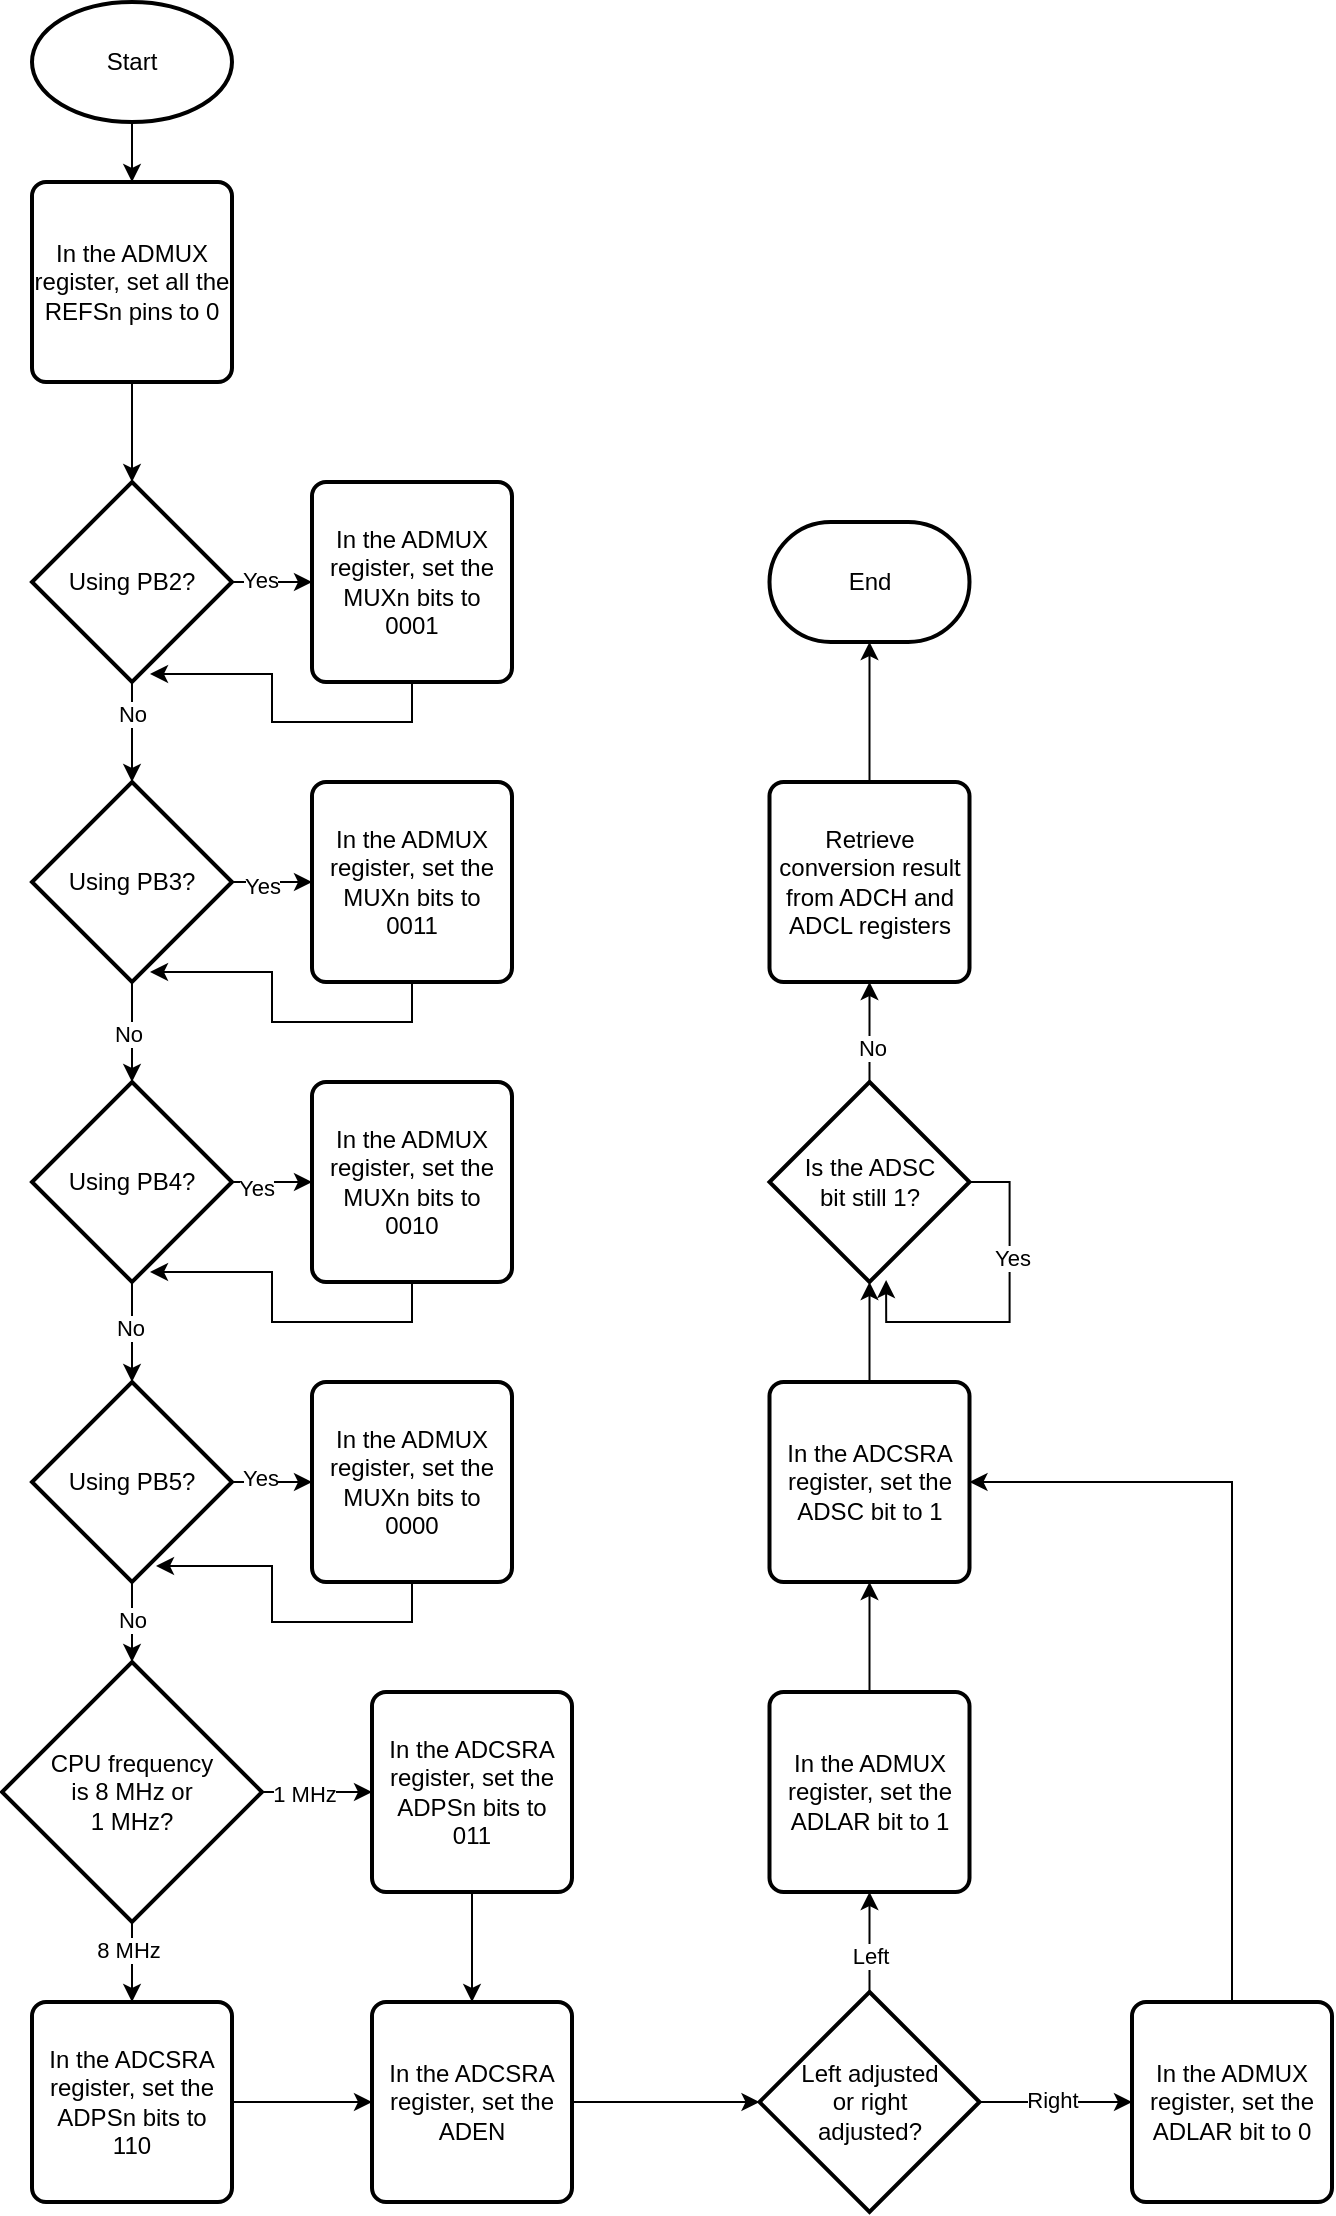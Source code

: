 <mxfile version="24.7.7">
  <diagram name="Seite-1" id="hEQX7rCQ4Pwq3ECwGzWx">
    <mxGraphModel dx="1426" dy="911" grid="1" gridSize="10" guides="1" tooltips="1" connect="1" arrows="1" fold="1" page="1" pageScale="1" pageWidth="827" pageHeight="1169" math="0" shadow="0">
      <root>
        <mxCell id="0" />
        <mxCell id="1" parent="0" />
        <mxCell id="jgJiFz2I1Px0Bbq-ZV8N-8" style="edgeStyle=orthogonalEdgeStyle;rounded=0;orthogonalLoop=1;jettySize=auto;html=1;entryX=0.5;entryY=0;entryDx=0;entryDy=0;" edge="1" parent="1" source="bui_obUOAy6Nlnomh54N-1" target="bui_obUOAy6Nlnomh54N-2">
          <mxGeometry relative="1" as="geometry" />
        </mxCell>
        <mxCell id="bui_obUOAy6Nlnomh54N-1" value="Start" style="strokeWidth=2;html=1;shape=mxgraph.flowchart.start_1;whiteSpace=wrap;" vertex="1" parent="1">
          <mxGeometry x="110" y="60" width="100" height="60" as="geometry" />
        </mxCell>
        <mxCell id="bui_obUOAy6Nlnomh54N-2" value="In the ADMUX register, set all the REFSn pins to 0" style="rounded=1;whiteSpace=wrap;html=1;absoluteArcSize=1;arcSize=14;strokeWidth=2;" vertex="1" parent="1">
          <mxGeometry x="110" y="150" width="100" height="100" as="geometry" />
        </mxCell>
        <mxCell id="jgJiFz2I1Px0Bbq-ZV8N-19" style="edgeStyle=orthogonalEdgeStyle;rounded=0;orthogonalLoop=1;jettySize=auto;html=1;entryX=0;entryY=0.5;entryDx=0;entryDy=0;" edge="1" parent="1" source="bui_obUOAy6Nlnomh54N-3" target="bui_obUOAy6Nlnomh54N-7">
          <mxGeometry relative="1" as="geometry" />
        </mxCell>
        <mxCell id="jgJiFz2I1Px0Bbq-ZV8N-37" value="Yes" style="edgeLabel;html=1;align=center;verticalAlign=middle;resizable=0;points=[];" vertex="1" connectable="0" parent="jgJiFz2I1Px0Bbq-ZV8N-19">
          <mxGeometry x="-0.3" y="1" relative="1" as="geometry">
            <mxPoint as="offset" />
          </mxGeometry>
        </mxCell>
        <mxCell id="bui_obUOAy6Nlnomh54N-3" value="Using PB2?" style="strokeWidth=2;html=1;shape=mxgraph.flowchart.decision;whiteSpace=wrap;" vertex="1" parent="1">
          <mxGeometry x="110" y="300" width="100" height="100" as="geometry" />
        </mxCell>
        <mxCell id="jgJiFz2I1Px0Bbq-ZV8N-39" style="edgeStyle=orthogonalEdgeStyle;rounded=0;orthogonalLoop=1;jettySize=auto;html=1;entryX=0;entryY=0.5;entryDx=0;entryDy=0;" edge="1" parent="1" source="bui_obUOAy6Nlnomh54N-4" target="bui_obUOAy6Nlnomh54N-8">
          <mxGeometry relative="1" as="geometry" />
        </mxCell>
        <mxCell id="jgJiFz2I1Px0Bbq-ZV8N-41" value="Yes" style="edgeLabel;html=1;align=center;verticalAlign=middle;resizable=0;points=[];" vertex="1" connectable="0" parent="jgJiFz2I1Px0Bbq-ZV8N-39">
          <mxGeometry x="-0.25" y="-2" relative="1" as="geometry">
            <mxPoint as="offset" />
          </mxGeometry>
        </mxCell>
        <mxCell id="bui_obUOAy6Nlnomh54N-4" value="Using PB3?" style="strokeWidth=2;html=1;shape=mxgraph.flowchart.decision;whiteSpace=wrap;" vertex="1" parent="1">
          <mxGeometry x="110" y="450" width="100" height="100" as="geometry" />
        </mxCell>
        <mxCell id="jgJiFz2I1Px0Bbq-ZV8N-44" style="edgeStyle=orthogonalEdgeStyle;rounded=0;orthogonalLoop=1;jettySize=auto;html=1;entryX=0;entryY=0.5;entryDx=0;entryDy=0;" edge="1" parent="1" source="bui_obUOAy6Nlnomh54N-5" target="bui_obUOAy6Nlnomh54N-9">
          <mxGeometry relative="1" as="geometry" />
        </mxCell>
        <mxCell id="jgJiFz2I1Px0Bbq-ZV8N-45" value="Yes" style="edgeLabel;html=1;align=center;verticalAlign=middle;resizable=0;points=[];" vertex="1" connectable="0" parent="jgJiFz2I1Px0Bbq-ZV8N-44">
          <mxGeometry x="-0.4" y="-3" relative="1" as="geometry">
            <mxPoint as="offset" />
          </mxGeometry>
        </mxCell>
        <mxCell id="bui_obUOAy6Nlnomh54N-5" value="Using PB4?" style="strokeWidth=2;html=1;shape=mxgraph.flowchart.decision;whiteSpace=wrap;" vertex="1" parent="1">
          <mxGeometry x="110" y="600" width="100" height="100" as="geometry" />
        </mxCell>
        <mxCell id="jgJiFz2I1Px0Bbq-ZV8N-50" style="edgeStyle=orthogonalEdgeStyle;rounded=0;orthogonalLoop=1;jettySize=auto;html=1;entryX=0;entryY=0.5;entryDx=0;entryDy=0;" edge="1" parent="1" source="bui_obUOAy6Nlnomh54N-6" target="bui_obUOAy6Nlnomh54N-10">
          <mxGeometry relative="1" as="geometry" />
        </mxCell>
        <mxCell id="jgJiFz2I1Px0Bbq-ZV8N-51" value="Yes" style="edgeLabel;html=1;align=center;verticalAlign=middle;resizable=0;points=[];" vertex="1" connectable="0" parent="jgJiFz2I1Px0Bbq-ZV8N-50">
          <mxGeometry x="-0.3" y="2" relative="1" as="geometry">
            <mxPoint as="offset" />
          </mxGeometry>
        </mxCell>
        <mxCell id="bui_obUOAy6Nlnomh54N-6" value="Using PB5?" style="strokeWidth=2;html=1;shape=mxgraph.flowchart.decision;whiteSpace=wrap;" vertex="1" parent="1">
          <mxGeometry x="110" y="750" width="100" height="100" as="geometry" />
        </mxCell>
        <mxCell id="bui_obUOAy6Nlnomh54N-7" value="In the ADMUX register, set the MUXn bits to 0001" style="rounded=1;whiteSpace=wrap;html=1;absoluteArcSize=1;arcSize=14;strokeWidth=2;" vertex="1" parent="1">
          <mxGeometry x="250" y="300" width="100" height="100" as="geometry" />
        </mxCell>
        <mxCell id="bui_obUOAy6Nlnomh54N-8" value="In the ADMUX register, set the MUXn bits to&lt;br&gt;0011" style="rounded=1;whiteSpace=wrap;html=1;absoluteArcSize=1;arcSize=14;strokeWidth=2;" vertex="1" parent="1">
          <mxGeometry x="250" y="450" width="100" height="100" as="geometry" />
        </mxCell>
        <mxCell id="bui_obUOAy6Nlnomh54N-9" value="In the ADMUX register, set the MUXn bits to 0010" style="rounded=1;whiteSpace=wrap;html=1;absoluteArcSize=1;arcSize=14;strokeWidth=2;" vertex="1" parent="1">
          <mxGeometry x="250" y="600" width="100" height="100" as="geometry" />
        </mxCell>
        <mxCell id="bui_obUOAy6Nlnomh54N-10" value="In the ADMUX register, set the MUXn bits to 0000" style="rounded=1;whiteSpace=wrap;html=1;absoluteArcSize=1;arcSize=14;strokeWidth=2;" vertex="1" parent="1">
          <mxGeometry x="250" y="750" width="100" height="100" as="geometry" />
        </mxCell>
        <mxCell id="bui_obUOAy6Nlnomh54N-11" value="In the ADCSRA register, set the ADEN" style="rounded=1;whiteSpace=wrap;html=1;absoluteArcSize=1;arcSize=14;strokeWidth=2;" vertex="1" parent="1">
          <mxGeometry x="280" y="1060" width="100" height="100" as="geometry" />
        </mxCell>
        <mxCell id="jgJiFz2I1Px0Bbq-ZV8N-28" style="edgeStyle=orthogonalEdgeStyle;rounded=0;orthogonalLoop=1;jettySize=auto;html=1;entryX=0;entryY=0.5;entryDx=0;entryDy=0;" edge="1" parent="1" source="bui_obUOAy6Nlnomh54N-12" target="bui_obUOAy6Nlnomh54N-11">
          <mxGeometry relative="1" as="geometry" />
        </mxCell>
        <mxCell id="bui_obUOAy6Nlnomh54N-12" value="In the ADCSRA register, set the ADPSn bits to&lt;br&gt;110" style="rounded=1;whiteSpace=wrap;html=1;absoluteArcSize=1;arcSize=14;strokeWidth=2;" vertex="1" parent="1">
          <mxGeometry x="110" y="1060" width="100" height="100" as="geometry" />
        </mxCell>
        <mxCell id="jgJiFz2I1Px0Bbq-ZV8N-26" style="edgeStyle=orthogonalEdgeStyle;rounded=0;orthogonalLoop=1;jettySize=auto;html=1;entryX=0.5;entryY=0;entryDx=0;entryDy=0;" edge="1" parent="1" source="bui_obUOAy6Nlnomh54N-14" target="bui_obUOAy6Nlnomh54N-12">
          <mxGeometry relative="1" as="geometry" />
        </mxCell>
        <mxCell id="jgJiFz2I1Px0Bbq-ZV8N-53" value="8 MHz" style="edgeLabel;html=1;align=center;verticalAlign=middle;resizable=0;points=[];" vertex="1" connectable="0" parent="jgJiFz2I1Px0Bbq-ZV8N-26">
          <mxGeometry x="-0.3" y="-2" relative="1" as="geometry">
            <mxPoint as="offset" />
          </mxGeometry>
        </mxCell>
        <mxCell id="jgJiFz2I1Px0Bbq-ZV8N-27" style="edgeStyle=orthogonalEdgeStyle;rounded=0;orthogonalLoop=1;jettySize=auto;html=1;entryX=0;entryY=0.5;entryDx=0;entryDy=0;" edge="1" parent="1" source="bui_obUOAy6Nlnomh54N-14" target="bui_obUOAy6Nlnomh54N-15">
          <mxGeometry relative="1" as="geometry" />
        </mxCell>
        <mxCell id="jgJiFz2I1Px0Bbq-ZV8N-54" value="1 MHz" style="edgeLabel;html=1;align=center;verticalAlign=middle;resizable=0;points=[];" vertex="1" connectable="0" parent="jgJiFz2I1Px0Bbq-ZV8N-27">
          <mxGeometry x="-0.236" y="-1" relative="1" as="geometry">
            <mxPoint as="offset" />
          </mxGeometry>
        </mxCell>
        <mxCell id="bui_obUOAy6Nlnomh54N-14" value="CPU frequency&lt;br&gt;is 8 MHz or&lt;br&gt;1 MHz?" style="strokeWidth=2;html=1;shape=mxgraph.flowchart.decision;whiteSpace=wrap;" vertex="1" parent="1">
          <mxGeometry x="95" y="890" width="130" height="130" as="geometry" />
        </mxCell>
        <mxCell id="jgJiFz2I1Px0Bbq-ZV8N-29" style="edgeStyle=orthogonalEdgeStyle;rounded=0;orthogonalLoop=1;jettySize=auto;html=1;entryX=0.5;entryY=0;entryDx=0;entryDy=0;" edge="1" parent="1" source="bui_obUOAy6Nlnomh54N-15" target="bui_obUOAy6Nlnomh54N-11">
          <mxGeometry relative="1" as="geometry" />
        </mxCell>
        <mxCell id="bui_obUOAy6Nlnomh54N-15" value="In the ADCSRA register, set the ADPSn bits to&lt;br&gt;011" style="rounded=1;whiteSpace=wrap;html=1;absoluteArcSize=1;arcSize=14;strokeWidth=2;" vertex="1" parent="1">
          <mxGeometry x="280" y="905" width="100" height="100" as="geometry" />
        </mxCell>
        <mxCell id="jgJiFz2I1Px0Bbq-ZV8N-31" style="edgeStyle=orthogonalEdgeStyle;rounded=0;orthogonalLoop=1;jettySize=auto;html=1;entryX=0;entryY=0.5;entryDx=0;entryDy=0;" edge="1" parent="1" source="jgJiFz2I1Px0Bbq-ZV8N-1" target="jgJiFz2I1Px0Bbq-ZV8N-3">
          <mxGeometry relative="1" as="geometry" />
        </mxCell>
        <mxCell id="jgJiFz2I1Px0Bbq-ZV8N-55" value="Right" style="edgeLabel;html=1;align=center;verticalAlign=middle;resizable=0;points=[];" vertex="1" connectable="0" parent="jgJiFz2I1Px0Bbq-ZV8N-31">
          <mxGeometry x="-0.075" y="1" relative="1" as="geometry">
            <mxPoint as="offset" />
          </mxGeometry>
        </mxCell>
        <mxCell id="jgJiFz2I1Px0Bbq-ZV8N-32" style="edgeStyle=orthogonalEdgeStyle;rounded=0;orthogonalLoop=1;jettySize=auto;html=1;entryX=0.5;entryY=1;entryDx=0;entryDy=0;" edge="1" parent="1" source="jgJiFz2I1Px0Bbq-ZV8N-1" target="jgJiFz2I1Px0Bbq-ZV8N-2">
          <mxGeometry relative="1" as="geometry" />
        </mxCell>
        <mxCell id="jgJiFz2I1Px0Bbq-ZV8N-56" value="Left" style="edgeLabel;html=1;align=center;verticalAlign=middle;resizable=0;points=[];" vertex="1" connectable="0" parent="jgJiFz2I1Px0Bbq-ZV8N-32">
          <mxGeometry x="-0.28" relative="1" as="geometry">
            <mxPoint as="offset" />
          </mxGeometry>
        </mxCell>
        <mxCell id="jgJiFz2I1Px0Bbq-ZV8N-1" value="Left adjusted&lt;br&gt;or right&lt;br&gt;adjusted?" style="strokeWidth=2;html=1;shape=mxgraph.flowchart.decision;whiteSpace=wrap;" vertex="1" parent="1">
          <mxGeometry x="473.75" y="1055" width="110" height="110" as="geometry" />
        </mxCell>
        <mxCell id="jgJiFz2I1Px0Bbq-ZV8N-33" style="edgeStyle=orthogonalEdgeStyle;rounded=0;orthogonalLoop=1;jettySize=auto;html=1;entryX=0.5;entryY=1;entryDx=0;entryDy=0;" edge="1" parent="1" source="jgJiFz2I1Px0Bbq-ZV8N-2" target="jgJiFz2I1Px0Bbq-ZV8N-4">
          <mxGeometry relative="1" as="geometry" />
        </mxCell>
        <mxCell id="jgJiFz2I1Px0Bbq-ZV8N-2" value="In the ADMUX register, set the ADLAR bit to 1" style="rounded=1;whiteSpace=wrap;html=1;absoluteArcSize=1;arcSize=14;strokeWidth=2;" vertex="1" parent="1">
          <mxGeometry x="478.75" y="905" width="100" height="100" as="geometry" />
        </mxCell>
        <mxCell id="jgJiFz2I1Px0Bbq-ZV8N-58" style="edgeStyle=orthogonalEdgeStyle;rounded=0;orthogonalLoop=1;jettySize=auto;html=1;entryX=1;entryY=0.5;entryDx=0;entryDy=0;exitX=0.5;exitY=0;exitDx=0;exitDy=0;" edge="1" parent="1" source="jgJiFz2I1Px0Bbq-ZV8N-3" target="jgJiFz2I1Px0Bbq-ZV8N-4">
          <mxGeometry relative="1" as="geometry" />
        </mxCell>
        <mxCell id="jgJiFz2I1Px0Bbq-ZV8N-3" value="In the ADMUX register, set the ADLAR bit to 0" style="rounded=1;whiteSpace=wrap;html=1;absoluteArcSize=1;arcSize=14;strokeWidth=2;" vertex="1" parent="1">
          <mxGeometry x="660" y="1060" width="100" height="100" as="geometry" />
        </mxCell>
        <mxCell id="jgJiFz2I1Px0Bbq-ZV8N-4" value="In the ADCSRA register, set the ADSC bit to 1" style="rounded=1;whiteSpace=wrap;html=1;absoluteArcSize=1;arcSize=14;strokeWidth=2;" vertex="1" parent="1">
          <mxGeometry x="478.75" y="750" width="100" height="100" as="geometry" />
        </mxCell>
        <mxCell id="jgJiFz2I1Px0Bbq-ZV8N-6" value="Retrieve conversion result from ADCH and ADCL registers" style="rounded=1;whiteSpace=wrap;html=1;absoluteArcSize=1;arcSize=14;strokeWidth=2;" vertex="1" parent="1">
          <mxGeometry x="478.75" y="450" width="100" height="100" as="geometry" />
        </mxCell>
        <mxCell id="jgJiFz2I1Px0Bbq-ZV8N-7" value="End" style="strokeWidth=2;html=1;shape=mxgraph.flowchart.terminator;whiteSpace=wrap;" vertex="1" parent="1">
          <mxGeometry x="478.75" y="320" width="100" height="60" as="geometry" />
        </mxCell>
        <mxCell id="jgJiFz2I1Px0Bbq-ZV8N-9" style="edgeStyle=orthogonalEdgeStyle;rounded=0;orthogonalLoop=1;jettySize=auto;html=1;entryX=0.5;entryY=0;entryDx=0;entryDy=0;entryPerimeter=0;" edge="1" parent="1" source="bui_obUOAy6Nlnomh54N-2" target="bui_obUOAy6Nlnomh54N-3">
          <mxGeometry relative="1" as="geometry" />
        </mxCell>
        <mxCell id="jgJiFz2I1Px0Bbq-ZV8N-11" style="edgeStyle=orthogonalEdgeStyle;rounded=0;orthogonalLoop=1;jettySize=auto;html=1;entryX=0.5;entryY=0;entryDx=0;entryDy=0;entryPerimeter=0;" edge="1" parent="1" source="bui_obUOAy6Nlnomh54N-3" target="bui_obUOAy6Nlnomh54N-4">
          <mxGeometry relative="1" as="geometry" />
        </mxCell>
        <mxCell id="jgJiFz2I1Px0Bbq-ZV8N-38" value="No" style="edgeLabel;html=1;align=center;verticalAlign=middle;resizable=0;points=[];" vertex="1" connectable="0" parent="jgJiFz2I1Px0Bbq-ZV8N-11">
          <mxGeometry x="-0.36" relative="1" as="geometry">
            <mxPoint as="offset" />
          </mxGeometry>
        </mxCell>
        <mxCell id="jgJiFz2I1Px0Bbq-ZV8N-17" style="edgeStyle=orthogonalEdgeStyle;rounded=0;orthogonalLoop=1;jettySize=auto;html=1;entryX=0.5;entryY=0;entryDx=0;entryDy=0;entryPerimeter=0;" edge="1" parent="1" source="bui_obUOAy6Nlnomh54N-4" target="bui_obUOAy6Nlnomh54N-5">
          <mxGeometry relative="1" as="geometry" />
        </mxCell>
        <mxCell id="jgJiFz2I1Px0Bbq-ZV8N-42" value="No" style="edgeLabel;html=1;align=center;verticalAlign=middle;resizable=0;points=[];" vertex="1" connectable="0" parent="jgJiFz2I1Px0Bbq-ZV8N-17">
          <mxGeometry x="0.04" y="-2" relative="1" as="geometry">
            <mxPoint as="offset" />
          </mxGeometry>
        </mxCell>
        <mxCell id="jgJiFz2I1Px0Bbq-ZV8N-18" style="edgeStyle=orthogonalEdgeStyle;rounded=0;orthogonalLoop=1;jettySize=auto;html=1;entryX=0.5;entryY=0;entryDx=0;entryDy=0;entryPerimeter=0;" edge="1" parent="1" source="bui_obUOAy6Nlnomh54N-5" target="bui_obUOAy6Nlnomh54N-6">
          <mxGeometry relative="1" as="geometry" />
        </mxCell>
        <mxCell id="jgJiFz2I1Px0Bbq-ZV8N-46" value="No" style="edgeLabel;html=1;align=center;verticalAlign=middle;resizable=0;points=[];" vertex="1" connectable="0" parent="jgJiFz2I1Px0Bbq-ZV8N-18">
          <mxGeometry x="-0.08" y="-1" relative="1" as="geometry">
            <mxPoint as="offset" />
          </mxGeometry>
        </mxCell>
        <mxCell id="jgJiFz2I1Px0Bbq-ZV8N-21" style="edgeStyle=orthogonalEdgeStyle;rounded=0;orthogonalLoop=1;jettySize=auto;html=1;entryX=0.59;entryY=0.96;entryDx=0;entryDy=0;entryPerimeter=0;exitX=0.5;exitY=1;exitDx=0;exitDy=0;" edge="1" parent="1" source="bui_obUOAy6Nlnomh54N-7" target="bui_obUOAy6Nlnomh54N-3">
          <mxGeometry relative="1" as="geometry" />
        </mxCell>
        <mxCell id="jgJiFz2I1Px0Bbq-ZV8N-22" style="edgeStyle=orthogonalEdgeStyle;rounded=0;orthogonalLoop=1;jettySize=auto;html=1;entryX=0.59;entryY=0.95;entryDx=0;entryDy=0;entryPerimeter=0;exitX=0.5;exitY=1;exitDx=0;exitDy=0;" edge="1" parent="1" source="bui_obUOAy6Nlnomh54N-8" target="bui_obUOAy6Nlnomh54N-4">
          <mxGeometry relative="1" as="geometry" />
        </mxCell>
        <mxCell id="jgJiFz2I1Px0Bbq-ZV8N-23" style="edgeStyle=orthogonalEdgeStyle;rounded=0;orthogonalLoop=1;jettySize=auto;html=1;entryX=0.59;entryY=0.95;entryDx=0;entryDy=0;entryPerimeter=0;exitX=0.5;exitY=1;exitDx=0;exitDy=0;" edge="1" parent="1" source="bui_obUOAy6Nlnomh54N-9" target="bui_obUOAy6Nlnomh54N-5">
          <mxGeometry relative="1" as="geometry" />
        </mxCell>
        <mxCell id="jgJiFz2I1Px0Bbq-ZV8N-24" style="edgeStyle=orthogonalEdgeStyle;rounded=0;orthogonalLoop=1;jettySize=auto;html=1;entryX=0.62;entryY=0.92;entryDx=0;entryDy=0;entryPerimeter=0;exitX=0.5;exitY=1;exitDx=0;exitDy=0;" edge="1" parent="1" source="bui_obUOAy6Nlnomh54N-10" target="bui_obUOAy6Nlnomh54N-6">
          <mxGeometry relative="1" as="geometry" />
        </mxCell>
        <mxCell id="jgJiFz2I1Px0Bbq-ZV8N-25" style="edgeStyle=orthogonalEdgeStyle;rounded=0;orthogonalLoop=1;jettySize=auto;html=1;entryX=0.5;entryY=0;entryDx=0;entryDy=0;entryPerimeter=0;" edge="1" parent="1" source="bui_obUOAy6Nlnomh54N-6" target="bui_obUOAy6Nlnomh54N-14">
          <mxGeometry relative="1" as="geometry" />
        </mxCell>
        <mxCell id="jgJiFz2I1Px0Bbq-ZV8N-52" value="No" style="edgeLabel;html=1;align=center;verticalAlign=middle;resizable=0;points=[];" vertex="1" connectable="0" parent="jgJiFz2I1Px0Bbq-ZV8N-25">
          <mxGeometry x="-0.05" y="3" relative="1" as="geometry">
            <mxPoint x="-3" as="offset" />
          </mxGeometry>
        </mxCell>
        <mxCell id="jgJiFz2I1Px0Bbq-ZV8N-30" style="edgeStyle=orthogonalEdgeStyle;rounded=0;orthogonalLoop=1;jettySize=auto;html=1;entryX=0;entryY=0.5;entryDx=0;entryDy=0;entryPerimeter=0;" edge="1" parent="1" source="bui_obUOAy6Nlnomh54N-11" target="jgJiFz2I1Px0Bbq-ZV8N-1">
          <mxGeometry relative="1" as="geometry" />
        </mxCell>
        <mxCell id="jgJiFz2I1Px0Bbq-ZV8N-36" style="edgeStyle=orthogonalEdgeStyle;rounded=0;orthogonalLoop=1;jettySize=auto;html=1;entryX=0.5;entryY=1;entryDx=0;entryDy=0;entryPerimeter=0;" edge="1" parent="1" source="jgJiFz2I1Px0Bbq-ZV8N-6" target="jgJiFz2I1Px0Bbq-ZV8N-7">
          <mxGeometry relative="1" as="geometry" />
        </mxCell>
        <mxCell id="jgJiFz2I1Px0Bbq-ZV8N-65" style="edgeStyle=orthogonalEdgeStyle;rounded=0;orthogonalLoop=1;jettySize=auto;html=1;entryX=0.5;entryY=1;entryDx=0;entryDy=0;" edge="1" parent="1" source="jgJiFz2I1Px0Bbq-ZV8N-59" target="jgJiFz2I1Px0Bbq-ZV8N-6">
          <mxGeometry relative="1" as="geometry" />
        </mxCell>
        <mxCell id="jgJiFz2I1Px0Bbq-ZV8N-66" value="No" style="edgeLabel;html=1;align=center;verticalAlign=middle;resizable=0;points=[];" vertex="1" connectable="0" parent="jgJiFz2I1Px0Bbq-ZV8N-65">
          <mxGeometry x="-0.32" y="-1" relative="1" as="geometry">
            <mxPoint as="offset" />
          </mxGeometry>
        </mxCell>
        <mxCell id="jgJiFz2I1Px0Bbq-ZV8N-59" value="Is the ADSC&lt;br&gt;bit still 1?" style="strokeWidth=2;html=1;shape=mxgraph.flowchart.decision;whiteSpace=wrap;" vertex="1" parent="1">
          <mxGeometry x="478.75" y="600" width="100" height="100" as="geometry" />
        </mxCell>
        <mxCell id="jgJiFz2I1Px0Bbq-ZV8N-61" style="edgeStyle=orthogonalEdgeStyle;rounded=0;orthogonalLoop=1;jettySize=auto;html=1;entryX=0.5;entryY=1;entryDx=0;entryDy=0;entryPerimeter=0;" edge="1" parent="1" source="jgJiFz2I1Px0Bbq-ZV8N-4" target="jgJiFz2I1Px0Bbq-ZV8N-59">
          <mxGeometry relative="1" as="geometry" />
        </mxCell>
        <mxCell id="jgJiFz2I1Px0Bbq-ZV8N-63" style="edgeStyle=orthogonalEdgeStyle;rounded=0;orthogonalLoop=1;jettySize=auto;html=1;entryX=0.583;entryY=0.99;entryDx=0;entryDy=0;entryPerimeter=0;exitX=1;exitY=0.5;exitDx=0;exitDy=0;exitPerimeter=0;" edge="1" parent="1" source="jgJiFz2I1Px0Bbq-ZV8N-59" target="jgJiFz2I1Px0Bbq-ZV8N-59">
          <mxGeometry relative="1" as="geometry" />
        </mxCell>
        <mxCell id="jgJiFz2I1Px0Bbq-ZV8N-64" value="Yes" style="edgeLabel;html=1;align=center;verticalAlign=middle;resizable=0;points=[];" vertex="1" connectable="0" parent="jgJiFz2I1Px0Bbq-ZV8N-63">
          <mxGeometry x="-0.328" y="1" relative="1" as="geometry">
            <mxPoint as="offset" />
          </mxGeometry>
        </mxCell>
      </root>
    </mxGraphModel>
  </diagram>
</mxfile>
